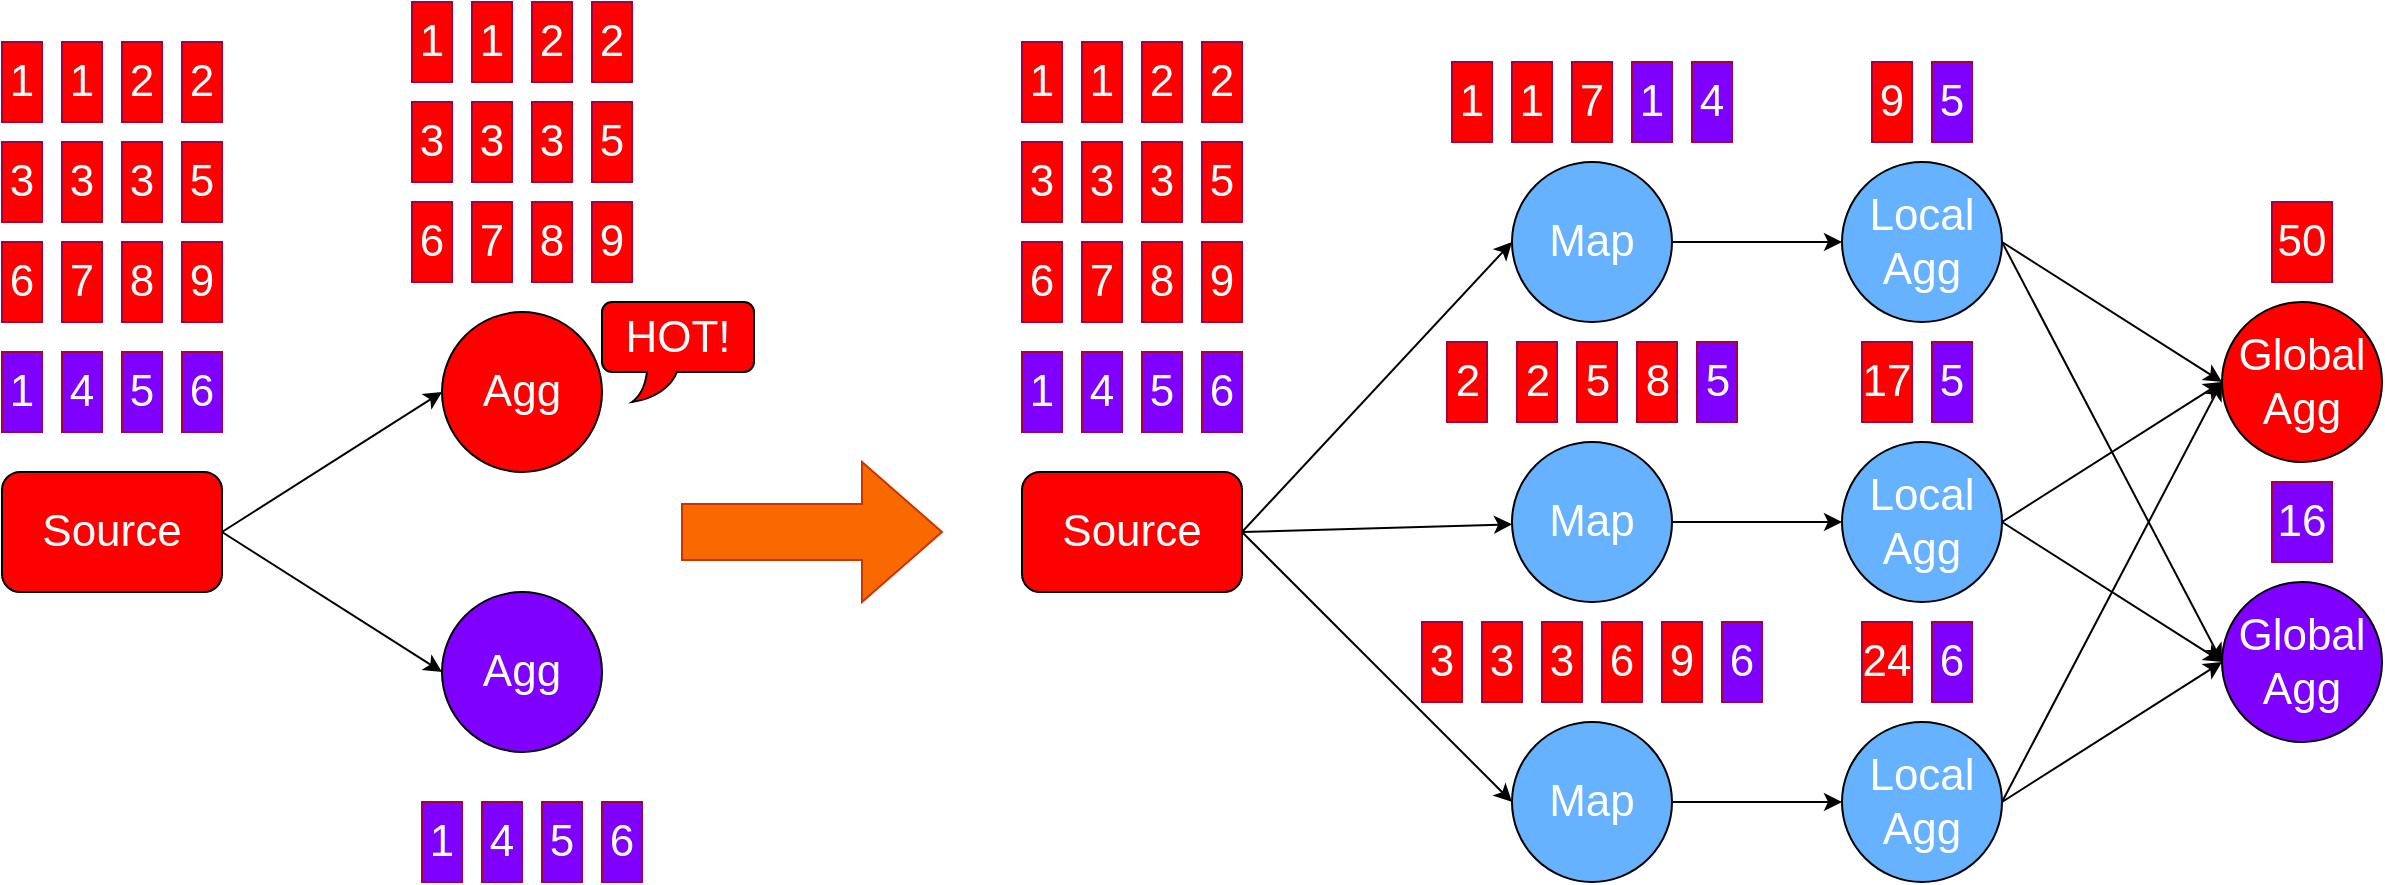 <mxfile version="14.6.12" type="github">
  <diagram id="zXwTcbwHXeY-4p3rWh2A" name="Page-1">
    <mxGraphModel dx="1550" dy="868" grid="1" gridSize="10" guides="1" tooltips="1" connect="1" arrows="1" fold="1" page="1" pageScale="1" pageWidth="827" pageHeight="1169" math="0" shadow="0">
      <root>
        <mxCell id="0" />
        <mxCell id="1" parent="0" />
        <mxCell id="IjU1m3otz2W7L9WKnDXW-1" value="1" style="rounded=0;whiteSpace=wrap;html=1;strokeColor=#A50040;fontColor=#ffffff;fillColor=#FF0000;fontSize=22;" vertex="1" parent="1">
          <mxGeometry x="80" y="160" width="20" height="40" as="geometry" />
        </mxCell>
        <mxCell id="IjU1m3otz2W7L9WKnDXW-2" value="1" style="rounded=0;whiteSpace=wrap;html=1;strokeColor=#A50040;fontColor=#ffffff;fillColor=#FF0000;fontSize=22;" vertex="1" parent="1">
          <mxGeometry x="110" y="160" width="20" height="40" as="geometry" />
        </mxCell>
        <mxCell id="IjU1m3otz2W7L9WKnDXW-3" value="2" style="rounded=0;whiteSpace=wrap;html=1;strokeColor=#A50040;fontColor=#ffffff;fillColor=#FF0000;fontSize=22;" vertex="1" parent="1">
          <mxGeometry x="140" y="160" width="20" height="40" as="geometry" />
        </mxCell>
        <mxCell id="IjU1m3otz2W7L9WKnDXW-4" value="2" style="rounded=0;whiteSpace=wrap;html=1;strokeColor=#A50040;fontColor=#ffffff;fillColor=#FF0000;fontSize=22;" vertex="1" parent="1">
          <mxGeometry x="170" y="160" width="20" height="40" as="geometry" />
        </mxCell>
        <mxCell id="IjU1m3otz2W7L9WKnDXW-5" value="3" style="rounded=0;whiteSpace=wrap;html=1;strokeColor=#A50040;fontColor=#ffffff;fillColor=#FF0000;fontSize=22;" vertex="1" parent="1">
          <mxGeometry x="80" y="210" width="20" height="40" as="geometry" />
        </mxCell>
        <mxCell id="IjU1m3otz2W7L9WKnDXW-6" value="3" style="rounded=0;whiteSpace=wrap;html=1;strokeColor=#A50040;fontColor=#ffffff;fillColor=#FF0000;fontSize=22;" vertex="1" parent="1">
          <mxGeometry x="110" y="210" width="20" height="40" as="geometry" />
        </mxCell>
        <mxCell id="IjU1m3otz2W7L9WKnDXW-7" value="3" style="rounded=0;whiteSpace=wrap;html=1;strokeColor=#A50040;fontColor=#ffffff;fillColor=#FF0000;fontSize=22;" vertex="1" parent="1">
          <mxGeometry x="140" y="210" width="20" height="40" as="geometry" />
        </mxCell>
        <mxCell id="IjU1m3otz2W7L9WKnDXW-8" value="5" style="rounded=0;whiteSpace=wrap;html=1;strokeColor=#A50040;fontColor=#ffffff;fillColor=#FF0000;fontSize=22;" vertex="1" parent="1">
          <mxGeometry x="170" y="210" width="20" height="40" as="geometry" />
        </mxCell>
        <mxCell id="IjU1m3otz2W7L9WKnDXW-9" value="6" style="rounded=0;whiteSpace=wrap;html=1;strokeColor=#A50040;fontColor=#ffffff;fillColor=#FF0000;fontSize=22;" vertex="1" parent="1">
          <mxGeometry x="80" y="260" width="20" height="40" as="geometry" />
        </mxCell>
        <mxCell id="IjU1m3otz2W7L9WKnDXW-10" value="7" style="rounded=0;whiteSpace=wrap;html=1;strokeColor=#A50040;fontColor=#ffffff;fillColor=#FF0000;fontSize=22;" vertex="1" parent="1">
          <mxGeometry x="110" y="260" width="20" height="40" as="geometry" />
        </mxCell>
        <mxCell id="IjU1m3otz2W7L9WKnDXW-11" value="8" style="rounded=0;whiteSpace=wrap;html=1;strokeColor=#A50040;fontColor=#ffffff;fillColor=#FF0000;fontSize=22;" vertex="1" parent="1">
          <mxGeometry x="140" y="260" width="20" height="40" as="geometry" />
        </mxCell>
        <mxCell id="IjU1m3otz2W7L9WKnDXW-12" value="9" style="rounded=0;whiteSpace=wrap;html=1;strokeColor=#A50040;fontColor=#ffffff;fillColor=#FF0000;fontSize=22;" vertex="1" parent="1">
          <mxGeometry x="170" y="260" width="20" height="40" as="geometry" />
        </mxCell>
        <mxCell id="IjU1m3otz2W7L9WKnDXW-13" value="Source" style="rounded=1;whiteSpace=wrap;html=1;fontSize=22;fillColor=#FF0000;fontColor=#FFFFFF;" vertex="1" parent="1">
          <mxGeometry x="80" y="375" width="110" height="60" as="geometry" />
        </mxCell>
        <mxCell id="IjU1m3otz2W7L9WKnDXW-145" style="edgeStyle=orthogonalEdgeStyle;rounded=0;orthogonalLoop=1;jettySize=auto;html=1;fontSize=22;fontColor=#FFFFFF;" edge="1" parent="1" source="IjU1m3otz2W7L9WKnDXW-14" target="IjU1m3otz2W7L9WKnDXW-134">
          <mxGeometry relative="1" as="geometry" />
        </mxCell>
        <mxCell id="IjU1m3otz2W7L9WKnDXW-14" value="Map" style="ellipse;whiteSpace=wrap;html=1;aspect=fixed;fontSize=22;fontColor=#FFFFFF;fillColor=#66B2FF;" vertex="1" parent="1">
          <mxGeometry x="835" y="220" width="80" height="80" as="geometry" />
        </mxCell>
        <mxCell id="IjU1m3otz2W7L9WKnDXW-15" value="Map" style="ellipse;whiteSpace=wrap;html=1;aspect=fixed;fontSize=22;fontColor=#FFFFFF;fillColor=#66B2FF;" vertex="1" parent="1">
          <mxGeometry x="835" y="360" width="80" height="80" as="geometry" />
        </mxCell>
        <mxCell id="IjU1m3otz2W7L9WKnDXW-146" style="edgeStyle=orthogonalEdgeStyle;rounded=0;orthogonalLoop=1;jettySize=auto;html=1;entryX=0;entryY=0.5;entryDx=0;entryDy=0;fontSize=22;fontColor=#FFFFFF;" edge="1" parent="1" source="IjU1m3otz2W7L9WKnDXW-20" target="IjU1m3otz2W7L9WKnDXW-140">
          <mxGeometry relative="1" as="geometry" />
        </mxCell>
        <mxCell id="IjU1m3otz2W7L9WKnDXW-20" value="Map" style="ellipse;whiteSpace=wrap;html=1;aspect=fixed;fontSize=22;fillColor=#66B2FF;fontColor=#FFFFFF;" vertex="1" parent="1">
          <mxGeometry x="835" y="500" width="80" height="80" as="geometry" />
        </mxCell>
        <mxCell id="IjU1m3otz2W7L9WKnDXW-21" value="1" style="rounded=0;whiteSpace=wrap;html=1;strokeColor=#A50040;fontColor=#ffffff;fillColor=#FF0000;fontSize=22;" vertex="1" parent="1">
          <mxGeometry x="80" y="160" width="20" height="40" as="geometry" />
        </mxCell>
        <mxCell id="IjU1m3otz2W7L9WKnDXW-22" value="1" style="rounded=0;whiteSpace=wrap;html=1;strokeColor=#A50040;fontColor=#ffffff;fillColor=#FF0000;fontSize=22;" vertex="1" parent="1">
          <mxGeometry x="110" y="160" width="20" height="40" as="geometry" />
        </mxCell>
        <mxCell id="IjU1m3otz2W7L9WKnDXW-23" value="7" style="rounded=0;whiteSpace=wrap;html=1;strokeColor=#A50040;fontColor=#ffffff;fillColor=#FF0000;fontSize=22;" vertex="1" parent="1">
          <mxGeometry x="865" y="170" width="20" height="40" as="geometry" />
        </mxCell>
        <mxCell id="IjU1m3otz2W7L9WKnDXW-24" value="1" style="rounded=0;whiteSpace=wrap;html=1;strokeColor=#A50040;fontColor=#ffffff;fillColor=#FF0000;fontSize=22;" vertex="1" parent="1">
          <mxGeometry x="805" y="170" width="20" height="40" as="geometry" />
        </mxCell>
        <mxCell id="IjU1m3otz2W7L9WKnDXW-25" value="1" style="rounded=0;whiteSpace=wrap;html=1;strokeColor=#A50040;fontColor=#ffffff;fillColor=#FF0000;fontSize=22;" vertex="1" parent="1">
          <mxGeometry x="835" y="170" width="20" height="40" as="geometry" />
        </mxCell>
        <mxCell id="IjU1m3otz2W7L9WKnDXW-28" value="2" style="rounded=0;whiteSpace=wrap;html=1;strokeColor=#A50040;fontColor=#ffffff;fillColor=#FF0000;fontSize=22;" vertex="1" parent="1">
          <mxGeometry x="802.5" y="310" width="20" height="40" as="geometry" />
        </mxCell>
        <mxCell id="IjU1m3otz2W7L9WKnDXW-29" value="2" style="rounded=0;whiteSpace=wrap;html=1;strokeColor=#A50040;fontColor=#ffffff;fillColor=#FF0000;fontSize=22;" vertex="1" parent="1">
          <mxGeometry x="837.5" y="310" width="20" height="40" as="geometry" />
        </mxCell>
        <mxCell id="IjU1m3otz2W7L9WKnDXW-30" value="5" style="rounded=0;whiteSpace=wrap;html=1;strokeColor=#A50040;fontColor=#ffffff;fillColor=#FF0000;fontSize=22;" vertex="1" parent="1">
          <mxGeometry x="867.5" y="310" width="20" height="40" as="geometry" />
        </mxCell>
        <mxCell id="IjU1m3otz2W7L9WKnDXW-31" value="8" style="rounded=0;whiteSpace=wrap;html=1;strokeColor=#A50040;fontColor=#ffffff;fillColor=#FF0000;fontSize=22;" vertex="1" parent="1">
          <mxGeometry x="897.5" y="310" width="20" height="40" as="geometry" />
        </mxCell>
        <mxCell id="IjU1m3otz2W7L9WKnDXW-36" value="&lt;font color=&quot;#ffffff&quot;&gt;Agg&lt;/font&gt;" style="ellipse;whiteSpace=wrap;html=1;aspect=fixed;fontSize=22;fillColor=#FF0000;" vertex="1" parent="1">
          <mxGeometry x="300" y="295" width="80" height="80" as="geometry" />
        </mxCell>
        <mxCell id="IjU1m3otz2W7L9WKnDXW-37" value="1" style="rounded=0;whiteSpace=wrap;html=1;strokeColor=#A50040;fontColor=#ffffff;fontSize=22;fillColor=#7F00FF;" vertex="1" parent="1">
          <mxGeometry x="80" y="315" width="20" height="40" as="geometry" />
        </mxCell>
        <mxCell id="IjU1m3otz2W7L9WKnDXW-38" value="4" style="rounded=0;whiteSpace=wrap;html=1;strokeColor=#A50040;fontColor=#ffffff;fontSize=22;fillColor=#7F00FF;" vertex="1" parent="1">
          <mxGeometry x="110" y="315" width="20" height="40" as="geometry" />
        </mxCell>
        <mxCell id="IjU1m3otz2W7L9WKnDXW-39" value="5" style="rounded=0;whiteSpace=wrap;html=1;strokeColor=#A50040;fontColor=#ffffff;fontSize=22;fillColor=#7F00FF;" vertex="1" parent="1">
          <mxGeometry x="140" y="315" width="20" height="40" as="geometry" />
        </mxCell>
        <mxCell id="IjU1m3otz2W7L9WKnDXW-40" value="6" style="rounded=0;whiteSpace=wrap;html=1;strokeColor=#A50040;fontColor=#ffffff;fontSize=22;fillColor=#7F00FF;" vertex="1" parent="1">
          <mxGeometry x="170" y="315" width="20" height="40" as="geometry" />
        </mxCell>
        <mxCell id="IjU1m3otz2W7L9WKnDXW-41" value="Agg" style="ellipse;whiteSpace=wrap;html=1;aspect=fixed;fontSize=22;fillColor=#7F00FF;fontColor=#FFFFFF;" vertex="1" parent="1">
          <mxGeometry x="300" y="435" width="80" height="80" as="geometry" />
        </mxCell>
        <mxCell id="IjU1m3otz2W7L9WKnDXW-42" value="1" style="rounded=0;whiteSpace=wrap;html=1;strokeColor=#A50040;fontColor=#ffffff;fillColor=#FF0000;fontSize=22;" vertex="1" parent="1">
          <mxGeometry x="285" y="140" width="20" height="40" as="geometry" />
        </mxCell>
        <mxCell id="IjU1m3otz2W7L9WKnDXW-43" value="1" style="rounded=0;whiteSpace=wrap;html=1;strokeColor=#A50040;fontColor=#ffffff;fillColor=#FF0000;fontSize=22;" vertex="1" parent="1">
          <mxGeometry x="315" y="140" width="20" height="40" as="geometry" />
        </mxCell>
        <mxCell id="IjU1m3otz2W7L9WKnDXW-44" value="2" style="rounded=0;whiteSpace=wrap;html=1;strokeColor=#A50040;fontColor=#ffffff;fillColor=#FF0000;fontSize=22;" vertex="1" parent="1">
          <mxGeometry x="345" y="140" width="20" height="40" as="geometry" />
        </mxCell>
        <mxCell id="IjU1m3otz2W7L9WKnDXW-45" value="2" style="rounded=0;whiteSpace=wrap;html=1;strokeColor=#A50040;fontColor=#ffffff;fillColor=#FF0000;fontSize=22;" vertex="1" parent="1">
          <mxGeometry x="375" y="140" width="20" height="40" as="geometry" />
        </mxCell>
        <mxCell id="IjU1m3otz2W7L9WKnDXW-46" value="3" style="rounded=0;whiteSpace=wrap;html=1;strokeColor=#A50040;fontColor=#ffffff;fillColor=#FF0000;fontSize=22;" vertex="1" parent="1">
          <mxGeometry x="285" y="190" width="20" height="40" as="geometry" />
        </mxCell>
        <mxCell id="IjU1m3otz2W7L9WKnDXW-47" value="3" style="rounded=0;whiteSpace=wrap;html=1;strokeColor=#A50040;fontColor=#ffffff;fillColor=#FF0000;fontSize=22;" vertex="1" parent="1">
          <mxGeometry x="315" y="190" width="20" height="40" as="geometry" />
        </mxCell>
        <mxCell id="IjU1m3otz2W7L9WKnDXW-48" value="3" style="rounded=0;whiteSpace=wrap;html=1;strokeColor=#A50040;fontColor=#ffffff;fillColor=#FF0000;fontSize=22;" vertex="1" parent="1">
          <mxGeometry x="345" y="190" width="20" height="40" as="geometry" />
        </mxCell>
        <mxCell id="IjU1m3otz2W7L9WKnDXW-49" value="5" style="rounded=0;whiteSpace=wrap;html=1;strokeColor=#A50040;fontColor=#ffffff;fillColor=#FF0000;fontSize=22;" vertex="1" parent="1">
          <mxGeometry x="375" y="190" width="20" height="40" as="geometry" />
        </mxCell>
        <mxCell id="IjU1m3otz2W7L9WKnDXW-50" value="6" style="rounded=0;whiteSpace=wrap;html=1;strokeColor=#A50040;fontColor=#ffffff;fillColor=#FF0000;fontSize=22;" vertex="1" parent="1">
          <mxGeometry x="285" y="240" width="20" height="40" as="geometry" />
        </mxCell>
        <mxCell id="IjU1m3otz2W7L9WKnDXW-51" value="7" style="rounded=0;whiteSpace=wrap;html=1;strokeColor=#A50040;fontColor=#ffffff;fontSize=22;fillColor=#FF0000;" vertex="1" parent="1">
          <mxGeometry x="315" y="240" width="20" height="40" as="geometry" />
        </mxCell>
        <mxCell id="IjU1m3otz2W7L9WKnDXW-52" value="8" style="rounded=0;whiteSpace=wrap;html=1;strokeColor=#A50040;fontColor=#ffffff;fillColor=#FF0000;fontSize=22;" vertex="1" parent="1">
          <mxGeometry x="345" y="240" width="20" height="40" as="geometry" />
        </mxCell>
        <mxCell id="IjU1m3otz2W7L9WKnDXW-53" value="9" style="rounded=0;whiteSpace=wrap;html=1;strokeColor=#A50040;fontColor=#ffffff;fillColor=#FF0000;fontSize=22;" vertex="1" parent="1">
          <mxGeometry x="375" y="240" width="20" height="40" as="geometry" />
        </mxCell>
        <mxCell id="IjU1m3otz2W7L9WKnDXW-54" value="1" style="rounded=0;whiteSpace=wrap;html=1;strokeColor=#A50040;fontColor=#ffffff;fillColor=#FF0000;fontSize=22;" vertex="1" parent="1">
          <mxGeometry x="285" y="140" width="20" height="40" as="geometry" />
        </mxCell>
        <mxCell id="IjU1m3otz2W7L9WKnDXW-55" value="1" style="rounded=0;whiteSpace=wrap;html=1;strokeColor=#A50040;fontColor=#ffffff;fillColor=#FF0000;fontSize=22;" vertex="1" parent="1">
          <mxGeometry x="315" y="140" width="20" height="40" as="geometry" />
        </mxCell>
        <mxCell id="IjU1m3otz2W7L9WKnDXW-56" value="1" style="rounded=0;whiteSpace=wrap;html=1;strokeColor=#A50040;fontColor=#ffffff;fontSize=22;fillColor=#7F00FF;" vertex="1" parent="1">
          <mxGeometry x="290" y="540" width="20" height="40" as="geometry" />
        </mxCell>
        <mxCell id="IjU1m3otz2W7L9WKnDXW-57" value="4" style="rounded=0;whiteSpace=wrap;html=1;strokeColor=#A50040;fontColor=#ffffff;fontSize=22;fillColor=#7F00FF;" vertex="1" parent="1">
          <mxGeometry x="320" y="540" width="20" height="40" as="geometry" />
        </mxCell>
        <mxCell id="IjU1m3otz2W7L9WKnDXW-58" value="5" style="rounded=0;whiteSpace=wrap;html=1;strokeColor=#A50040;fontColor=#ffffff;fontSize=22;fillColor=#7F00FF;" vertex="1" parent="1">
          <mxGeometry x="350" y="540" width="20" height="40" as="geometry" />
        </mxCell>
        <mxCell id="IjU1m3otz2W7L9WKnDXW-59" value="6" style="rounded=0;whiteSpace=wrap;html=1;strokeColor=#A50040;fontColor=#ffffff;fontSize=22;fillColor=#7F00FF;" vertex="1" parent="1">
          <mxGeometry x="380" y="540" width="20" height="40" as="geometry" />
        </mxCell>
        <mxCell id="IjU1m3otz2W7L9WKnDXW-60" value="" style="endArrow=classic;html=1;fontSize=22;exitX=1;exitY=0.5;exitDx=0;exitDy=0;entryX=0;entryY=0.5;entryDx=0;entryDy=0;" edge="1" parent="1" source="IjU1m3otz2W7L9WKnDXW-13" target="IjU1m3otz2W7L9WKnDXW-36">
          <mxGeometry width="50" height="50" relative="1" as="geometry">
            <mxPoint x="390" y="470" as="sourcePoint" />
            <mxPoint x="440" y="420" as="targetPoint" />
          </mxGeometry>
        </mxCell>
        <mxCell id="IjU1m3otz2W7L9WKnDXW-61" value="" style="endArrow=classic;html=1;fontSize=22;exitX=1;exitY=0.5;exitDx=0;exitDy=0;entryX=0;entryY=0.5;entryDx=0;entryDy=0;" edge="1" parent="1" source="IjU1m3otz2W7L9WKnDXW-13" target="IjU1m3otz2W7L9WKnDXW-41">
          <mxGeometry width="50" height="50" relative="1" as="geometry">
            <mxPoint x="200" y="415" as="sourcePoint" />
            <mxPoint x="310" y="345" as="targetPoint" />
          </mxGeometry>
        </mxCell>
        <mxCell id="IjU1m3otz2W7L9WKnDXW-62" value="&lt;font color=&quot;#ffffff&quot;&gt;HOT!&lt;/font&gt;" style="whiteSpace=wrap;html=1;shape=mxgraph.basic.roundRectCallout;dx=30;dy=15;size=5;boundedLbl=1;fontSize=22;fillColor=#FF0000;" vertex="1" parent="1">
          <mxGeometry x="380" y="290" width="76" height="50" as="geometry" />
        </mxCell>
        <mxCell id="IjU1m3otz2W7L9WKnDXW-63" value="" style="html=1;shadow=0;dashed=0;align=center;verticalAlign=middle;shape=mxgraph.arrows2.arrow;dy=0.6;dx=40;notch=0;fontSize=22;fontColor=#000000;strokeColor=#C73500;fillColor=#fa6800;" vertex="1" parent="1">
          <mxGeometry x="420" y="370" width="130" height="70" as="geometry" />
        </mxCell>
        <mxCell id="IjU1m3otz2W7L9WKnDXW-102" value="1" style="rounded=0;whiteSpace=wrap;html=1;strokeColor=#A50040;fontColor=#ffffff;fillColor=#FF0000;fontSize=22;" vertex="1" parent="1">
          <mxGeometry x="590" y="160" width="20" height="40" as="geometry" />
        </mxCell>
        <mxCell id="IjU1m3otz2W7L9WKnDXW-103" value="1" style="rounded=0;whiteSpace=wrap;html=1;strokeColor=#A50040;fontColor=#ffffff;fillColor=#FF0000;fontSize=22;" vertex="1" parent="1">
          <mxGeometry x="620" y="160" width="20" height="40" as="geometry" />
        </mxCell>
        <mxCell id="IjU1m3otz2W7L9WKnDXW-104" value="2" style="rounded=0;whiteSpace=wrap;html=1;strokeColor=#A50040;fontColor=#ffffff;fillColor=#FF0000;fontSize=22;" vertex="1" parent="1">
          <mxGeometry x="650" y="160" width="20" height="40" as="geometry" />
        </mxCell>
        <mxCell id="IjU1m3otz2W7L9WKnDXW-105" value="2" style="rounded=0;whiteSpace=wrap;html=1;strokeColor=#A50040;fontColor=#ffffff;fillColor=#FF0000;fontSize=22;" vertex="1" parent="1">
          <mxGeometry x="680" y="160" width="20" height="40" as="geometry" />
        </mxCell>
        <mxCell id="IjU1m3otz2W7L9WKnDXW-106" value="3" style="rounded=0;whiteSpace=wrap;html=1;strokeColor=#A50040;fontColor=#ffffff;fillColor=#FF0000;fontSize=22;" vertex="1" parent="1">
          <mxGeometry x="590" y="210" width="20" height="40" as="geometry" />
        </mxCell>
        <mxCell id="IjU1m3otz2W7L9WKnDXW-107" value="3" style="rounded=0;whiteSpace=wrap;html=1;strokeColor=#A50040;fontColor=#ffffff;fillColor=#FF0000;fontSize=22;" vertex="1" parent="1">
          <mxGeometry x="620" y="210" width="20" height="40" as="geometry" />
        </mxCell>
        <mxCell id="IjU1m3otz2W7L9WKnDXW-108" value="3" style="rounded=0;whiteSpace=wrap;html=1;strokeColor=#A50040;fontColor=#ffffff;fillColor=#FF0000;fontSize=22;" vertex="1" parent="1">
          <mxGeometry x="650" y="210" width="20" height="40" as="geometry" />
        </mxCell>
        <mxCell id="IjU1m3otz2W7L9WKnDXW-109" value="5" style="rounded=0;whiteSpace=wrap;html=1;strokeColor=#A50040;fontColor=#ffffff;fillColor=#FF0000;fontSize=22;" vertex="1" parent="1">
          <mxGeometry x="680" y="210" width="20" height="40" as="geometry" />
        </mxCell>
        <mxCell id="IjU1m3otz2W7L9WKnDXW-110" value="6" style="rounded=0;whiteSpace=wrap;html=1;strokeColor=#A50040;fontColor=#ffffff;fillColor=#FF0000;fontSize=22;" vertex="1" parent="1">
          <mxGeometry x="590" y="260" width="20" height="40" as="geometry" />
        </mxCell>
        <mxCell id="IjU1m3otz2W7L9WKnDXW-111" value="7" style="rounded=0;whiteSpace=wrap;html=1;strokeColor=#A50040;fontColor=#ffffff;fillColor=#FF0000;fontSize=22;" vertex="1" parent="1">
          <mxGeometry x="620" y="260" width="20" height="40" as="geometry" />
        </mxCell>
        <mxCell id="IjU1m3otz2W7L9WKnDXW-112" value="8" style="rounded=0;whiteSpace=wrap;html=1;strokeColor=#A50040;fontColor=#ffffff;fillColor=#FF0000;fontSize=22;" vertex="1" parent="1">
          <mxGeometry x="650" y="260" width="20" height="40" as="geometry" />
        </mxCell>
        <mxCell id="IjU1m3otz2W7L9WKnDXW-113" value="9" style="rounded=0;whiteSpace=wrap;html=1;strokeColor=#A50040;fontColor=#ffffff;fillColor=#FF0000;fontSize=22;" vertex="1" parent="1">
          <mxGeometry x="680" y="260" width="20" height="40" as="geometry" />
        </mxCell>
        <mxCell id="IjU1m3otz2W7L9WKnDXW-114" value="Source" style="rounded=1;whiteSpace=wrap;html=1;fontSize=22;fillColor=#FF0000;fontColor=#FFFFFF;" vertex="1" parent="1">
          <mxGeometry x="590" y="375" width="110" height="60" as="geometry" />
        </mxCell>
        <mxCell id="IjU1m3otz2W7L9WKnDXW-115" value="1" style="rounded=0;whiteSpace=wrap;html=1;strokeColor=#A50040;fontColor=#ffffff;fillColor=#FF0000;fontSize=22;" vertex="1" parent="1">
          <mxGeometry x="590" y="160" width="20" height="40" as="geometry" />
        </mxCell>
        <mxCell id="IjU1m3otz2W7L9WKnDXW-116" value="1" style="rounded=0;whiteSpace=wrap;html=1;strokeColor=#A50040;fontColor=#ffffff;fillColor=#FF0000;fontSize=22;" vertex="1" parent="1">
          <mxGeometry x="620" y="160" width="20" height="40" as="geometry" />
        </mxCell>
        <mxCell id="IjU1m3otz2W7L9WKnDXW-117" value="1" style="rounded=0;whiteSpace=wrap;html=1;strokeColor=#A50040;fontColor=#ffffff;fontSize=22;fillColor=#7F00FF;" vertex="1" parent="1">
          <mxGeometry x="590" y="315" width="20" height="40" as="geometry" />
        </mxCell>
        <mxCell id="IjU1m3otz2W7L9WKnDXW-118" value="4" style="rounded=0;whiteSpace=wrap;html=1;strokeColor=#A50040;fontColor=#ffffff;fontSize=22;fillColor=#7F00FF;" vertex="1" parent="1">
          <mxGeometry x="620" y="315" width="20" height="40" as="geometry" />
        </mxCell>
        <mxCell id="IjU1m3otz2W7L9WKnDXW-119" value="5" style="rounded=0;whiteSpace=wrap;html=1;strokeColor=#A50040;fontColor=#ffffff;fontSize=22;fillColor=#7F00FF;" vertex="1" parent="1">
          <mxGeometry x="650" y="315" width="20" height="40" as="geometry" />
        </mxCell>
        <mxCell id="IjU1m3otz2W7L9WKnDXW-120" value="6" style="rounded=0;whiteSpace=wrap;html=1;strokeColor=#A50040;fontColor=#ffffff;fontSize=22;fillColor=#7F00FF;" vertex="1" parent="1">
          <mxGeometry x="680" y="315" width="20" height="40" as="geometry" />
        </mxCell>
        <mxCell id="IjU1m3otz2W7L9WKnDXW-121" value="3" style="rounded=0;whiteSpace=wrap;html=1;strokeColor=#A50040;fontColor=#ffffff;fillColor=#FF0000;fontSize=22;" vertex="1" parent="1">
          <mxGeometry x="790" y="450" width="20" height="40" as="geometry" />
        </mxCell>
        <mxCell id="IjU1m3otz2W7L9WKnDXW-122" value="3" style="rounded=0;whiteSpace=wrap;html=1;strokeColor=#A50040;fontColor=#ffffff;fillColor=#FF0000;fontSize=22;" vertex="1" parent="1">
          <mxGeometry x="820" y="450" width="20" height="40" as="geometry" />
        </mxCell>
        <mxCell id="IjU1m3otz2W7L9WKnDXW-123" value="3" style="rounded=0;whiteSpace=wrap;html=1;strokeColor=#A50040;fontColor=#ffffff;fillColor=#FF0000;fontSize=22;" vertex="1" parent="1">
          <mxGeometry x="850" y="450" width="20" height="40" as="geometry" />
        </mxCell>
        <mxCell id="IjU1m3otz2W7L9WKnDXW-124" value="6" style="rounded=0;whiteSpace=wrap;html=1;strokeColor=#A50040;fontColor=#ffffff;fillColor=#FF0000;fontSize=22;" vertex="1" parent="1">
          <mxGeometry x="880" y="450" width="20" height="40" as="geometry" />
        </mxCell>
        <mxCell id="IjU1m3otz2W7L9WKnDXW-125" value="9" style="rounded=0;whiteSpace=wrap;html=1;strokeColor=#A50040;fontColor=#ffffff;fillColor=#FF0000;fontSize=22;" vertex="1" parent="1">
          <mxGeometry x="910" y="450" width="20" height="40" as="geometry" />
        </mxCell>
        <mxCell id="IjU1m3otz2W7L9WKnDXW-127" value="1" style="rounded=0;whiteSpace=wrap;html=1;strokeColor=#A50040;fontColor=#ffffff;fontSize=22;fillColor=#7F00FF;" vertex="1" parent="1">
          <mxGeometry x="895" y="170" width="20" height="40" as="geometry" />
        </mxCell>
        <mxCell id="IjU1m3otz2W7L9WKnDXW-128" value="4" style="rounded=0;whiteSpace=wrap;html=1;strokeColor=#A50040;fontColor=#ffffff;fontSize=22;fillColor=#7F00FF;" vertex="1" parent="1">
          <mxGeometry x="925" y="170" width="20" height="40" as="geometry" />
        </mxCell>
        <mxCell id="IjU1m3otz2W7L9WKnDXW-129" value="5" style="rounded=0;whiteSpace=wrap;html=1;strokeColor=#A50040;fontColor=#ffffff;fontSize=22;fillColor=#7F00FF;" vertex="1" parent="1">
          <mxGeometry x="927.5" y="310" width="20" height="40" as="geometry" />
        </mxCell>
        <mxCell id="IjU1m3otz2W7L9WKnDXW-130" value="6" style="rounded=0;whiteSpace=wrap;html=1;strokeColor=#A50040;fontColor=#ffffff;fontSize=22;fillColor=#7F00FF;" vertex="1" parent="1">
          <mxGeometry x="940" y="450" width="20" height="40" as="geometry" />
        </mxCell>
        <mxCell id="IjU1m3otz2W7L9WKnDXW-131" value="" style="endArrow=classic;html=1;fontSize=22;exitX=1;exitY=0.5;exitDx=0;exitDy=0;entryX=0;entryY=0.5;entryDx=0;entryDy=0;" edge="1" parent="1" source="IjU1m3otz2W7L9WKnDXW-114" target="IjU1m3otz2W7L9WKnDXW-14">
          <mxGeometry width="50" height="50" relative="1" as="geometry">
            <mxPoint x="140" y="415" as="sourcePoint" />
            <mxPoint x="250" y="345" as="targetPoint" />
          </mxGeometry>
        </mxCell>
        <mxCell id="IjU1m3otz2W7L9WKnDXW-132" value="" style="endArrow=classic;html=1;fontSize=22;exitX=1;exitY=0.5;exitDx=0;exitDy=0;" edge="1" parent="1" source="IjU1m3otz2W7L9WKnDXW-114" target="IjU1m3otz2W7L9WKnDXW-15">
          <mxGeometry width="50" height="50" relative="1" as="geometry">
            <mxPoint x="710" y="415" as="sourcePoint" />
            <mxPoint x="1015" y="275" as="targetPoint" />
          </mxGeometry>
        </mxCell>
        <mxCell id="IjU1m3otz2W7L9WKnDXW-133" value="" style="endArrow=classic;html=1;fontSize=22;exitX=1;exitY=0.5;exitDx=0;exitDy=0;entryX=0;entryY=0.5;entryDx=0;entryDy=0;" edge="1" parent="1" source="IjU1m3otz2W7L9WKnDXW-114" target="IjU1m3otz2W7L9WKnDXW-20">
          <mxGeometry width="50" height="50" relative="1" as="geometry">
            <mxPoint x="720" y="425" as="sourcePoint" />
            <mxPoint x="1025" y="285" as="targetPoint" />
          </mxGeometry>
        </mxCell>
        <mxCell id="IjU1m3otz2W7L9WKnDXW-134" value="Local&lt;br&gt;Agg" style="ellipse;whiteSpace=wrap;html=1;aspect=fixed;fontSize=22;fontColor=#FFFFFF;fillColor=#66B2FF;" vertex="1" parent="1">
          <mxGeometry x="1000" y="220" width="80" height="80" as="geometry" />
        </mxCell>
        <mxCell id="IjU1m3otz2W7L9WKnDXW-135" value="9" style="rounded=0;whiteSpace=wrap;html=1;strokeColor=#A50040;fontColor=#ffffff;fillColor=#FF0000;fontSize=22;" vertex="1" parent="1">
          <mxGeometry x="1015" y="170" width="20" height="40" as="geometry" />
        </mxCell>
        <mxCell id="IjU1m3otz2W7L9WKnDXW-136" value="5" style="rounded=0;whiteSpace=wrap;html=1;strokeColor=#A50040;fontColor=#ffffff;fontSize=22;fillColor=#7F00FF;" vertex="1" parent="1">
          <mxGeometry x="1045" y="170" width="20" height="40" as="geometry" />
        </mxCell>
        <mxCell id="IjU1m3otz2W7L9WKnDXW-137" value="Local&lt;br&gt;Agg" style="ellipse;whiteSpace=wrap;html=1;aspect=fixed;fontSize=22;fontColor=#FFFFFF;fillColor=#66B2FF;" vertex="1" parent="1">
          <mxGeometry x="1000" y="360" width="80" height="80" as="geometry" />
        </mxCell>
        <mxCell id="IjU1m3otz2W7L9WKnDXW-138" value="17" style="rounded=0;whiteSpace=wrap;html=1;strokeColor=#A50040;fontColor=#ffffff;fillColor=#FF0000;fontSize=22;" vertex="1" parent="1">
          <mxGeometry x="1010" y="310" width="25" height="40" as="geometry" />
        </mxCell>
        <mxCell id="IjU1m3otz2W7L9WKnDXW-139" value="5" style="rounded=0;whiteSpace=wrap;html=1;strokeColor=#A50040;fontColor=#ffffff;fontSize=22;fillColor=#7F00FF;" vertex="1" parent="1">
          <mxGeometry x="1045" y="310" width="20" height="40" as="geometry" />
        </mxCell>
        <mxCell id="IjU1m3otz2W7L9WKnDXW-140" value="Local&lt;br&gt;Agg" style="ellipse;whiteSpace=wrap;html=1;aspect=fixed;fontSize=22;fontColor=#FFFFFF;fillColor=#66B2FF;" vertex="1" parent="1">
          <mxGeometry x="1000" y="500" width="80" height="80" as="geometry" />
        </mxCell>
        <mxCell id="IjU1m3otz2W7L9WKnDXW-141" value="24" style="rounded=0;whiteSpace=wrap;html=1;strokeColor=#A50040;fontColor=#ffffff;fillColor=#FF0000;fontSize=22;" vertex="1" parent="1">
          <mxGeometry x="1010" y="450" width="25" height="40" as="geometry" />
        </mxCell>
        <mxCell id="IjU1m3otz2W7L9WKnDXW-142" value="6" style="rounded=0;whiteSpace=wrap;html=1;strokeColor=#A50040;fontColor=#ffffff;fontSize=22;fillColor=#7F00FF;" vertex="1" parent="1">
          <mxGeometry x="1045" y="450" width="20" height="40" as="geometry" />
        </mxCell>
        <mxCell id="IjU1m3otz2W7L9WKnDXW-144" value="" style="endArrow=classic;html=1;fontSize=22;exitX=1;exitY=0.5;exitDx=0;exitDy=0;entryX=0;entryY=0.5;entryDx=0;entryDy=0;" edge="1" parent="1" source="IjU1m3otz2W7L9WKnDXW-15" target="IjU1m3otz2W7L9WKnDXW-137">
          <mxGeometry width="50" height="50" relative="1" as="geometry">
            <mxPoint x="660" y="415" as="sourcePoint" />
            <mxPoint x="845.01" y="410.889" as="targetPoint" />
          </mxGeometry>
        </mxCell>
        <mxCell id="IjU1m3otz2W7L9WKnDXW-147" value="&lt;font color=&quot;#ffffff&quot;&gt;Global&lt;br&gt;Agg&lt;/font&gt;" style="ellipse;whiteSpace=wrap;html=1;aspect=fixed;fontSize=22;fillColor=#FF0000;" vertex="1" parent="1">
          <mxGeometry x="1190" y="290" width="80" height="80" as="geometry" />
        </mxCell>
        <mxCell id="IjU1m3otz2W7L9WKnDXW-148" value="&lt;font face=&quot;helvetica&quot;&gt;Global&lt;br&gt;&lt;/font&gt;Agg" style="ellipse;whiteSpace=wrap;html=1;aspect=fixed;fontSize=22;fillColor=#7F00FF;fontColor=#FFFFFF;" vertex="1" parent="1">
          <mxGeometry x="1190" y="430" width="80" height="80" as="geometry" />
        </mxCell>
        <mxCell id="IjU1m3otz2W7L9WKnDXW-150" value="" style="endArrow=classic;html=1;fontSize=22;exitX=1;exitY=0.5;exitDx=0;exitDy=0;entryX=0;entryY=0.5;entryDx=0;entryDy=0;" edge="1" parent="1" source="IjU1m3otz2W7L9WKnDXW-134" target="IjU1m3otz2W7L9WKnDXW-147">
          <mxGeometry width="50" height="50" relative="1" as="geometry">
            <mxPoint x="620" y="415" as="sourcePoint" />
            <mxPoint x="805" y="270" as="targetPoint" />
          </mxGeometry>
        </mxCell>
        <mxCell id="IjU1m3otz2W7L9WKnDXW-152" value="" style="endArrow=classic;html=1;fontSize=22;exitX=1;exitY=0.5;exitDx=0;exitDy=0;entryX=0;entryY=0.5;entryDx=0;entryDy=0;" edge="1" parent="1" source="IjU1m3otz2W7L9WKnDXW-134" target="IjU1m3otz2W7L9WKnDXW-148">
          <mxGeometry width="50" height="50" relative="1" as="geometry">
            <mxPoint x="1090" y="270" as="sourcePoint" />
            <mxPoint x="1200" y="340" as="targetPoint" />
          </mxGeometry>
        </mxCell>
        <mxCell id="IjU1m3otz2W7L9WKnDXW-153" value="" style="endArrow=classic;html=1;fontSize=22;exitX=1;exitY=0.5;exitDx=0;exitDy=0;" edge="1" parent="1" source="IjU1m3otz2W7L9WKnDXW-137">
          <mxGeometry width="50" height="50" relative="1" as="geometry">
            <mxPoint x="1090" y="270" as="sourcePoint" />
            <mxPoint x="1190" y="470" as="targetPoint" />
          </mxGeometry>
        </mxCell>
        <mxCell id="IjU1m3otz2W7L9WKnDXW-154" value="" style="endArrow=classic;html=1;fontSize=22;exitX=1;exitY=0.5;exitDx=0;exitDy=0;entryX=0;entryY=0.5;entryDx=0;entryDy=0;" edge="1" parent="1" source="IjU1m3otz2W7L9WKnDXW-137" target="IjU1m3otz2W7L9WKnDXW-147">
          <mxGeometry width="50" height="50" relative="1" as="geometry">
            <mxPoint x="1090" y="410" as="sourcePoint" />
            <mxPoint x="1200" y="480" as="targetPoint" />
          </mxGeometry>
        </mxCell>
        <mxCell id="IjU1m3otz2W7L9WKnDXW-155" value="" style="endArrow=classic;html=1;fontSize=22;exitX=1;exitY=0.5;exitDx=0;exitDy=0;entryX=0;entryY=0.5;entryDx=0;entryDy=0;" edge="1" parent="1" source="IjU1m3otz2W7L9WKnDXW-140" target="IjU1m3otz2W7L9WKnDXW-147">
          <mxGeometry width="50" height="50" relative="1" as="geometry">
            <mxPoint x="1090" y="410" as="sourcePoint" />
            <mxPoint x="1200" y="340" as="targetPoint" />
          </mxGeometry>
        </mxCell>
        <mxCell id="IjU1m3otz2W7L9WKnDXW-156" value="" style="endArrow=classic;html=1;fontSize=22;exitX=1;exitY=0.5;exitDx=0;exitDy=0;entryX=0;entryY=0.5;entryDx=0;entryDy=0;" edge="1" parent="1" source="IjU1m3otz2W7L9WKnDXW-140" target="IjU1m3otz2W7L9WKnDXW-148">
          <mxGeometry width="50" height="50" relative="1" as="geometry">
            <mxPoint x="1090" y="410" as="sourcePoint" />
            <mxPoint x="1200" y="480" as="targetPoint" />
          </mxGeometry>
        </mxCell>
        <mxCell id="IjU1m3otz2W7L9WKnDXW-157" value="50" style="rounded=0;whiteSpace=wrap;html=1;strokeColor=#A50040;fontColor=#ffffff;fillColor=#FF0000;fontSize=22;" vertex="1" parent="1">
          <mxGeometry x="1215" y="240" width="30" height="40" as="geometry" />
        </mxCell>
        <mxCell id="IjU1m3otz2W7L9WKnDXW-158" value="16" style="rounded=0;whiteSpace=wrap;html=1;strokeColor=#A50040;fontColor=#ffffff;fontSize=22;fillColor=#7F00FF;" vertex="1" parent="1">
          <mxGeometry x="1215" y="380" width="30" height="40" as="geometry" />
        </mxCell>
      </root>
    </mxGraphModel>
  </diagram>
</mxfile>
